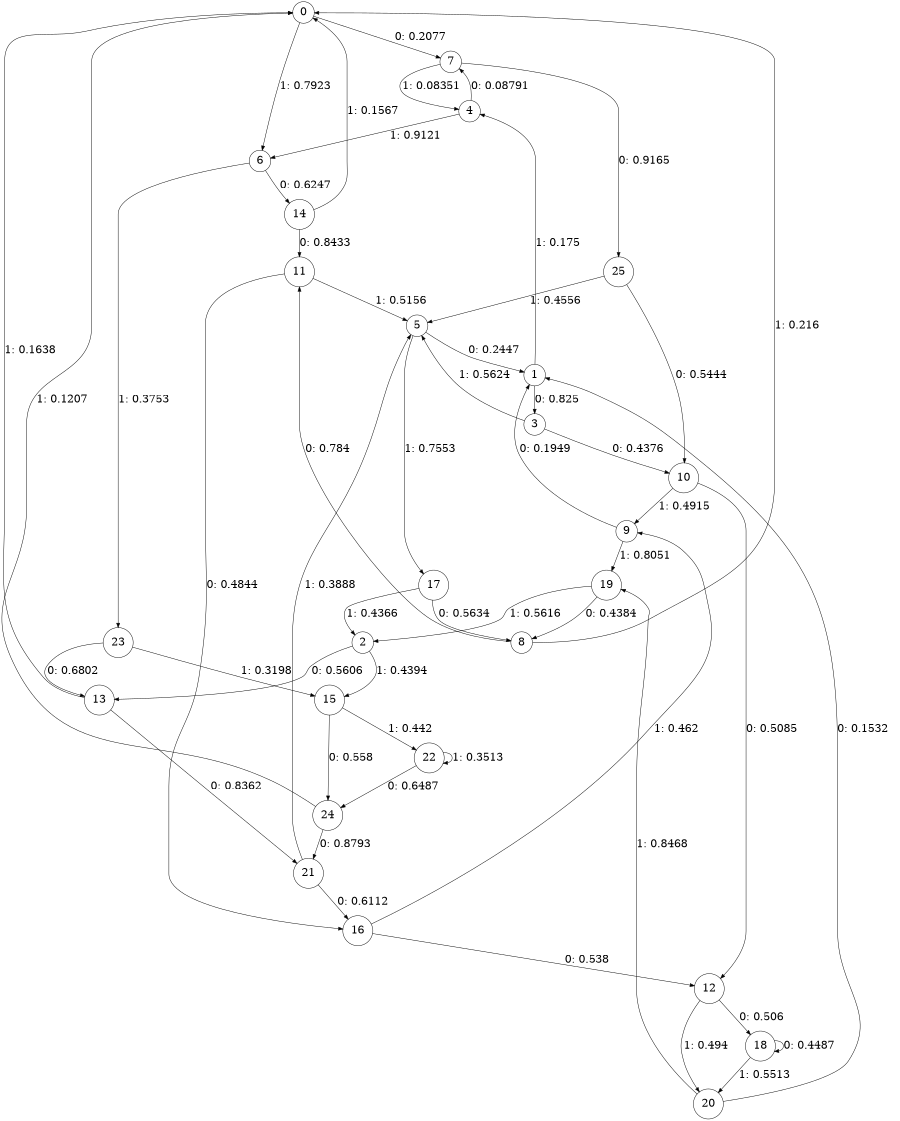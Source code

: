 digraph "ch5faceL5" {
size = "6,8.5";
ratio = "fill";
node [shape = circle];
node [fontsize = 24];
edge [fontsize = 24];
0 -> 7 [label = "0: 0.2077   "];
0 -> 6 [label = "1: 0.7923   "];
1 -> 3 [label = "0: 0.825    "];
1 -> 4 [label = "1: 0.175    "];
2 -> 13 [label = "0: 0.5606   "];
2 -> 15 [label = "1: 0.4394   "];
3 -> 10 [label = "0: 0.4376   "];
3 -> 5 [label = "1: 0.5624   "];
4 -> 7 [label = "0: 0.08791  "];
4 -> 6 [label = "1: 0.9121   "];
5 -> 1 [label = "0: 0.2447   "];
5 -> 17 [label = "1: 0.7553   "];
6 -> 14 [label = "0: 0.6247   "];
6 -> 23 [label = "1: 0.3753   "];
7 -> 25 [label = "0: 0.9165   "];
7 -> 4 [label = "1: 0.08351  "];
8 -> 11 [label = "0: 0.784    "];
8 -> 0 [label = "1: 0.216    "];
9 -> 1 [label = "0: 0.1949   "];
9 -> 19 [label = "1: 0.8051   "];
10 -> 12 [label = "0: 0.5085   "];
10 -> 9 [label = "1: 0.4915   "];
11 -> 16 [label = "0: 0.4844   "];
11 -> 5 [label = "1: 0.5156   "];
12 -> 18 [label = "0: 0.506    "];
12 -> 20 [label = "1: 0.494    "];
13 -> 21 [label = "0: 0.8362   "];
13 -> 0 [label = "1: 0.1638   "];
14 -> 11 [label = "0: 0.8433   "];
14 -> 0 [label = "1: 0.1567   "];
15 -> 24 [label = "0: 0.558    "];
15 -> 22 [label = "1: 0.442    "];
16 -> 12 [label = "0: 0.538    "];
16 -> 9 [label = "1: 0.462    "];
17 -> 8 [label = "0: 0.5634   "];
17 -> 2 [label = "1: 0.4366   "];
18 -> 18 [label = "0: 0.4487   "];
18 -> 20 [label = "1: 0.5513   "];
19 -> 8 [label = "0: 0.4384   "];
19 -> 2 [label = "1: 0.5616   "];
20 -> 1 [label = "0: 0.1532   "];
20 -> 19 [label = "1: 0.8468   "];
21 -> 16 [label = "0: 0.6112   "];
21 -> 5 [label = "1: 0.3888   "];
22 -> 24 [label = "0: 0.6487   "];
22 -> 22 [label = "1: 0.3513   "];
23 -> 13 [label = "0: 0.6802   "];
23 -> 15 [label = "1: 0.3198   "];
24 -> 21 [label = "0: 0.8793   "];
24 -> 0 [label = "1: 0.1207   "];
25 -> 10 [label = "0: 0.5444   "];
25 -> 5 [label = "1: 0.4556   "];
}